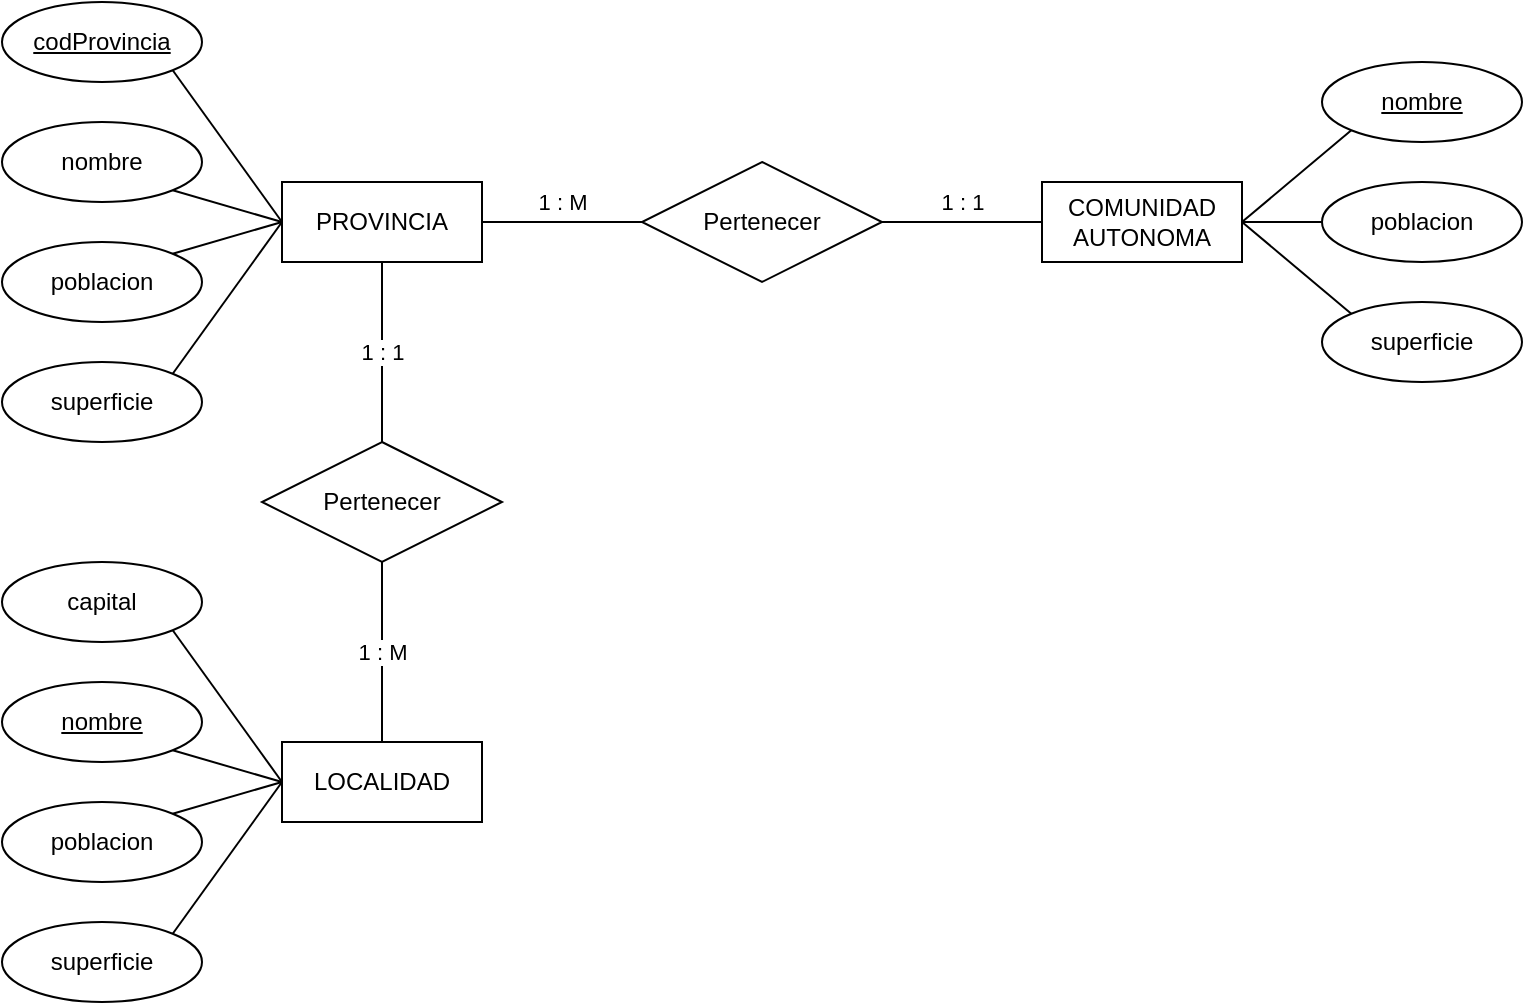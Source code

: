 <mxfile version="24.7.17">
  <diagram name="Página-1" id="aNfUZD8gHYoDdnzCPIoF">
    <mxGraphModel dx="983" dy="828" grid="1" gridSize="10" guides="1" tooltips="1" connect="1" arrows="1" fold="1" page="1" pageScale="1" pageWidth="827" pageHeight="1169" math="0" shadow="0">
      <root>
        <mxCell id="0" />
        <mxCell id="1" parent="0" />
        <mxCell id="HjZVV909dTV1K1tZ-w_0-2" value="PROVINCIA" style="whiteSpace=wrap;html=1;align=center;" vertex="1" parent="1">
          <mxGeometry x="180" y="120" width="100" height="40" as="geometry" />
        </mxCell>
        <mxCell id="HjZVV909dTV1K1tZ-w_0-5" value="poblacion" style="ellipse;whiteSpace=wrap;html=1;align=center;" vertex="1" parent="1">
          <mxGeometry x="40" y="150" width="100" height="40" as="geometry" />
        </mxCell>
        <mxCell id="HjZVV909dTV1K1tZ-w_0-6" value="nombre" style="ellipse;whiteSpace=wrap;html=1;align=center;" vertex="1" parent="1">
          <mxGeometry x="40" y="90" width="100" height="40" as="geometry" />
        </mxCell>
        <mxCell id="HjZVV909dTV1K1tZ-w_0-8" value="superficie" style="ellipse;whiteSpace=wrap;html=1;align=center;" vertex="1" parent="1">
          <mxGeometry x="40" y="210" width="100" height="40" as="geometry" />
        </mxCell>
        <mxCell id="HjZVV909dTV1K1tZ-w_0-9" value="" style="endArrow=none;html=1;rounded=0;exitX=1;exitY=1;exitDx=0;exitDy=0;entryX=0;entryY=0.5;entryDx=0;entryDy=0;" edge="1" parent="1" source="HjZVV909dTV1K1tZ-w_0-6" target="HjZVV909dTV1K1tZ-w_0-2">
          <mxGeometry width="50" height="50" relative="1" as="geometry">
            <mxPoint x="300" y="320" as="sourcePoint" />
            <mxPoint x="350" y="270" as="targetPoint" />
          </mxGeometry>
        </mxCell>
        <mxCell id="HjZVV909dTV1K1tZ-w_0-10" value="" style="endArrow=none;html=1;rounded=0;exitX=1;exitY=0;exitDx=0;exitDy=0;entryX=0;entryY=0.5;entryDx=0;entryDy=0;" edge="1" parent="1" source="HjZVV909dTV1K1tZ-w_0-5" target="HjZVV909dTV1K1tZ-w_0-2">
          <mxGeometry width="50" height="50" relative="1" as="geometry">
            <mxPoint x="150" y="90" as="sourcePoint" />
            <mxPoint x="210" y="150" as="targetPoint" />
          </mxGeometry>
        </mxCell>
        <mxCell id="HjZVV909dTV1K1tZ-w_0-11" value="" style="endArrow=none;html=1;rounded=0;exitX=1;exitY=0;exitDx=0;exitDy=0;entryX=0;entryY=0.5;entryDx=0;entryDy=0;" edge="1" parent="1" source="HjZVV909dTV1K1tZ-w_0-8" target="HjZVV909dTV1K1tZ-w_0-2">
          <mxGeometry width="50" height="50" relative="1" as="geometry">
            <mxPoint x="150" y="150" as="sourcePoint" />
            <mxPoint x="210" y="150" as="targetPoint" />
          </mxGeometry>
        </mxCell>
        <mxCell id="HjZVV909dTV1K1tZ-w_0-12" value="LOCALIDAD" style="whiteSpace=wrap;html=1;align=center;" vertex="1" parent="1">
          <mxGeometry x="180" y="400" width="100" height="40" as="geometry" />
        </mxCell>
        <mxCell id="HjZVV909dTV1K1tZ-w_0-13" value="poblacion" style="ellipse;whiteSpace=wrap;html=1;align=center;" vertex="1" parent="1">
          <mxGeometry x="40" y="430" width="100" height="40" as="geometry" />
        </mxCell>
        <mxCell id="HjZVV909dTV1K1tZ-w_0-14" value="&lt;u&gt;nombre&lt;/u&gt;" style="ellipse;whiteSpace=wrap;html=1;align=center;" vertex="1" parent="1">
          <mxGeometry x="40" y="370" width="100" height="40" as="geometry" />
        </mxCell>
        <mxCell id="HjZVV909dTV1K1tZ-w_0-15" value="superficie" style="ellipse;whiteSpace=wrap;html=1;align=center;" vertex="1" parent="1">
          <mxGeometry x="40" y="490" width="100" height="40" as="geometry" />
        </mxCell>
        <mxCell id="HjZVV909dTV1K1tZ-w_0-16" value="" style="endArrow=none;html=1;rounded=0;exitX=1;exitY=1;exitDx=0;exitDy=0;entryX=0;entryY=0.5;entryDx=0;entryDy=0;" edge="1" parent="1" source="HjZVV909dTV1K1tZ-w_0-14" target="HjZVV909dTV1K1tZ-w_0-12">
          <mxGeometry width="50" height="50" relative="1" as="geometry">
            <mxPoint x="300" y="600" as="sourcePoint" />
            <mxPoint x="350" y="550" as="targetPoint" />
          </mxGeometry>
        </mxCell>
        <mxCell id="HjZVV909dTV1K1tZ-w_0-17" value="" style="endArrow=none;html=1;rounded=0;exitX=1;exitY=0;exitDx=0;exitDy=0;entryX=0;entryY=0.5;entryDx=0;entryDy=0;" edge="1" parent="1" source="HjZVV909dTV1K1tZ-w_0-13" target="HjZVV909dTV1K1tZ-w_0-12">
          <mxGeometry width="50" height="50" relative="1" as="geometry">
            <mxPoint x="150" y="370" as="sourcePoint" />
            <mxPoint x="210" y="430" as="targetPoint" />
          </mxGeometry>
        </mxCell>
        <mxCell id="HjZVV909dTV1K1tZ-w_0-18" value="" style="endArrow=none;html=1;rounded=0;exitX=1;exitY=0;exitDx=0;exitDy=0;entryX=0;entryY=0.5;entryDx=0;entryDy=0;" edge="1" parent="1" source="HjZVV909dTV1K1tZ-w_0-15" target="HjZVV909dTV1K1tZ-w_0-12">
          <mxGeometry width="50" height="50" relative="1" as="geometry">
            <mxPoint x="150" y="430" as="sourcePoint" />
            <mxPoint x="210" y="430" as="targetPoint" />
          </mxGeometry>
        </mxCell>
        <mxCell id="HjZVV909dTV1K1tZ-w_0-19" value="COMUNIDAD AUTONOMA" style="whiteSpace=wrap;html=1;align=center;flipH=1;flipV=1;" vertex="1" parent="1">
          <mxGeometry x="560" y="120" width="100" height="40" as="geometry" />
        </mxCell>
        <mxCell id="HjZVV909dTV1K1tZ-w_0-20" value="poblacion" style="ellipse;whiteSpace=wrap;html=1;align=center;flipH=1;flipV=1;" vertex="1" parent="1">
          <mxGeometry x="700" y="120" width="100" height="40" as="geometry" />
        </mxCell>
        <mxCell id="HjZVV909dTV1K1tZ-w_0-21" value="&lt;u&gt;nombre&lt;/u&gt;" style="ellipse;whiteSpace=wrap;html=1;align=center;flipH=1;flipV=1;" vertex="1" parent="1">
          <mxGeometry x="700" y="60" width="100" height="40" as="geometry" />
        </mxCell>
        <mxCell id="HjZVV909dTV1K1tZ-w_0-22" value="superficie" style="ellipse;whiteSpace=wrap;html=1;align=center;flipH=1;flipV=1;" vertex="1" parent="1">
          <mxGeometry x="700" y="180" width="100" height="40" as="geometry" />
        </mxCell>
        <mxCell id="HjZVV909dTV1K1tZ-w_0-23" value="" style="endArrow=none;html=1;rounded=0;exitX=0;exitY=1;exitDx=0;exitDy=0;entryX=1;entryY=0.5;entryDx=0;entryDy=0;" edge="1" parent="1" source="HjZVV909dTV1K1tZ-w_0-21" target="HjZVV909dTV1K1tZ-w_0-19">
          <mxGeometry width="50" height="50" relative="1" as="geometry">
            <mxPoint x="455.355" y="-85.858" as="sourcePoint" />
            <mxPoint x="405.355" y="-35.858" as="targetPoint" />
          </mxGeometry>
        </mxCell>
        <mxCell id="HjZVV909dTV1K1tZ-w_0-24" value="" style="endArrow=none;html=1;rounded=0;entryX=1;entryY=0.5;entryDx=0;entryDy=0;exitX=0;exitY=0.5;exitDx=0;exitDy=0;" edge="1" parent="1" source="HjZVV909dTV1K1tZ-w_0-20" target="HjZVV909dTV1K1tZ-w_0-19">
          <mxGeometry width="50" height="50" relative="1" as="geometry">
            <mxPoint x="700" y="130" as="sourcePoint" />
            <mxPoint x="560" y="131" as="targetPoint" />
          </mxGeometry>
        </mxCell>
        <mxCell id="HjZVV909dTV1K1tZ-w_0-25" value="" style="endArrow=none;html=1;rounded=0;exitX=0;exitY=0;exitDx=0;exitDy=0;entryX=1;entryY=0.5;entryDx=0;entryDy=0;" edge="1" parent="1" source="HjZVV909dTV1K1tZ-w_0-22" target="HjZVV909dTV1K1tZ-w_0-19">
          <mxGeometry width="50" height="50" relative="1" as="geometry">
            <mxPoint x="605.355" y="175.858" as="sourcePoint" />
            <mxPoint x="545.355" y="175.858" as="targetPoint" />
          </mxGeometry>
        </mxCell>
        <mxCell id="HjZVV909dTV1K1tZ-w_0-26" value="Pertenecer" style="shape=rhombus;perimeter=rhombusPerimeter;whiteSpace=wrap;html=1;align=center;" vertex="1" parent="1">
          <mxGeometry x="360" y="110" width="120" height="60" as="geometry" />
        </mxCell>
        <mxCell id="HjZVV909dTV1K1tZ-w_0-27" value="Pertenecer" style="shape=rhombus;perimeter=rhombusPerimeter;whiteSpace=wrap;html=1;align=center;" vertex="1" parent="1">
          <mxGeometry x="170" y="250" width="120" height="60" as="geometry" />
        </mxCell>
        <mxCell id="HjZVV909dTV1K1tZ-w_0-28" value="1 : M" style="endArrow=none;html=1;rounded=0;exitX=0.5;exitY=0;exitDx=0;exitDy=0;entryX=0.5;entryY=1;entryDx=0;entryDy=0;" edge="1" parent="1" source="HjZVV909dTV1K1tZ-w_0-12" target="HjZVV909dTV1K1tZ-w_0-27">
          <mxGeometry width="50" height="50" relative="1" as="geometry">
            <mxPoint x="400" y="450" as="sourcePoint" />
            <mxPoint x="450" y="400" as="targetPoint" />
          </mxGeometry>
        </mxCell>
        <mxCell id="HjZVV909dTV1K1tZ-w_0-29" value="1 : 1" style="endArrow=none;html=1;rounded=0;exitX=0.5;exitY=1;exitDx=0;exitDy=0;entryX=0.5;entryY=0;entryDx=0;entryDy=0;" edge="1" parent="1" source="HjZVV909dTV1K1tZ-w_0-2" target="HjZVV909dTV1K1tZ-w_0-27">
          <mxGeometry width="50" height="50" relative="1" as="geometry">
            <mxPoint x="240" y="370" as="sourcePoint" />
            <mxPoint x="240" y="300" as="targetPoint" />
          </mxGeometry>
        </mxCell>
        <mxCell id="HjZVV909dTV1K1tZ-w_0-30" value="1 : M" style="endArrow=none;html=1;rounded=0;exitX=0;exitY=0.5;exitDx=0;exitDy=0;entryX=1;entryY=0.5;entryDx=0;entryDy=0;" edge="1" parent="1" source="HjZVV909dTV1K1tZ-w_0-26" target="HjZVV909dTV1K1tZ-w_0-2">
          <mxGeometry y="-10" width="50" height="50" relative="1" as="geometry">
            <mxPoint x="240" y="170" as="sourcePoint" />
            <mxPoint x="240" y="240" as="targetPoint" />
            <mxPoint as="offset" />
          </mxGeometry>
        </mxCell>
        <mxCell id="HjZVV909dTV1K1tZ-w_0-31" value="1 : 1" style="endArrow=none;html=1;rounded=0;exitX=1;exitY=0.5;exitDx=0;exitDy=0;entryX=0;entryY=0.5;entryDx=0;entryDy=0;" edge="1" parent="1" source="HjZVV909dTV1K1tZ-w_0-26" target="HjZVV909dTV1K1tZ-w_0-19">
          <mxGeometry y="10" width="50" height="50" relative="1" as="geometry">
            <mxPoint x="370" y="150" as="sourcePoint" />
            <mxPoint x="290" y="150" as="targetPoint" />
            <mxPoint as="offset" />
          </mxGeometry>
        </mxCell>
        <mxCell id="HjZVV909dTV1K1tZ-w_0-34" value="capital" style="ellipse;whiteSpace=wrap;html=1;align=center;" vertex="1" parent="1">
          <mxGeometry x="40" y="310" width="100" height="40" as="geometry" />
        </mxCell>
        <mxCell id="HjZVV909dTV1K1tZ-w_0-35" value="" style="endArrow=none;html=1;rounded=0;exitX=1;exitY=1;exitDx=0;exitDy=0;entryX=0;entryY=0.5;entryDx=0;entryDy=0;" edge="1" parent="1" source="HjZVV909dTV1K1tZ-w_0-34" target="HjZVV909dTV1K1tZ-w_0-12">
          <mxGeometry width="50" height="50" relative="1" as="geometry">
            <mxPoint x="135" y="414" as="sourcePoint" />
            <mxPoint x="190" y="430" as="targetPoint" />
          </mxGeometry>
        </mxCell>
        <mxCell id="HjZVV909dTV1K1tZ-w_0-36" value="&lt;u&gt;codProvincia&lt;/u&gt;" style="ellipse;whiteSpace=wrap;html=1;align=center;" vertex="1" parent="1">
          <mxGeometry x="40" y="30" width="100" height="40" as="geometry" />
        </mxCell>
        <mxCell id="HjZVV909dTV1K1tZ-w_0-37" value="" style="endArrow=none;html=1;rounded=0;exitX=1;exitY=1;exitDx=0;exitDy=0;entryX=0;entryY=0.5;entryDx=0;entryDy=0;" edge="1" parent="1" source="HjZVV909dTV1K1tZ-w_0-36" target="HjZVV909dTV1K1tZ-w_0-2">
          <mxGeometry width="50" height="50" relative="1" as="geometry">
            <mxPoint x="380" y="360" as="sourcePoint" />
            <mxPoint x="430" y="310" as="targetPoint" />
          </mxGeometry>
        </mxCell>
      </root>
    </mxGraphModel>
  </diagram>
</mxfile>
